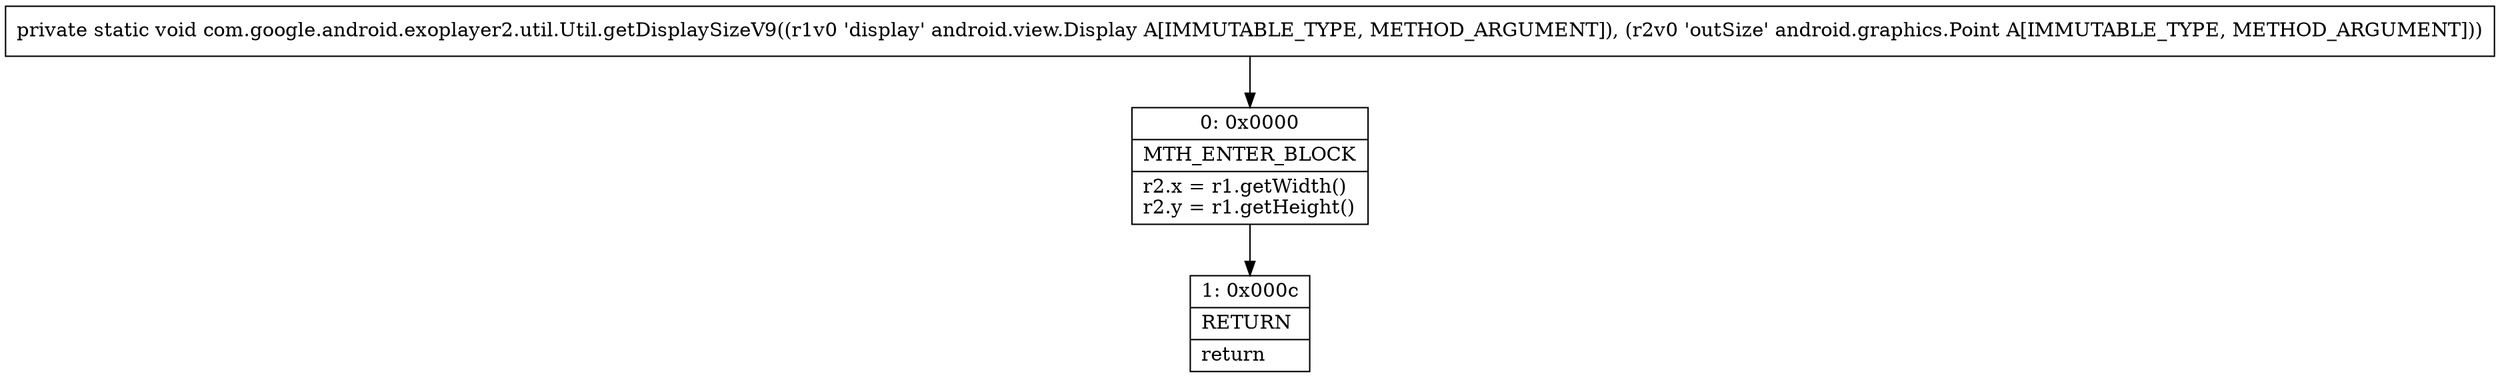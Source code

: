 digraph "CFG forcom.google.android.exoplayer2.util.Util.getDisplaySizeV9(Landroid\/view\/Display;Landroid\/graphics\/Point;)V" {
Node_0 [shape=record,label="{0\:\ 0x0000|MTH_ENTER_BLOCK\l|r2.x = r1.getWidth()\lr2.y = r1.getHeight()\l}"];
Node_1 [shape=record,label="{1\:\ 0x000c|RETURN\l|return\l}"];
MethodNode[shape=record,label="{private static void com.google.android.exoplayer2.util.Util.getDisplaySizeV9((r1v0 'display' android.view.Display A[IMMUTABLE_TYPE, METHOD_ARGUMENT]), (r2v0 'outSize' android.graphics.Point A[IMMUTABLE_TYPE, METHOD_ARGUMENT])) }"];
MethodNode -> Node_0;
Node_0 -> Node_1;
}

